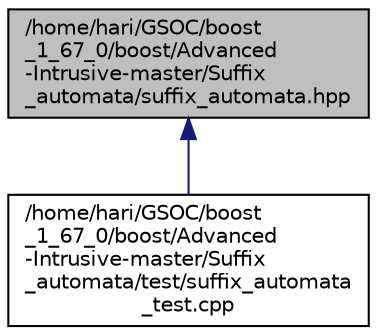 digraph "/home/hari/GSOC/boost_1_67_0/boost/Advanced-Intrusive-master/Suffix_automata/suffix_automata.hpp"
{
  edge [fontname="Helvetica",fontsize="10",labelfontname="Helvetica",labelfontsize="10"];
  node [fontname="Helvetica",fontsize="10",shape=record];
  Node34 [label="/home/hari/GSOC/boost\l_1_67_0/boost/Advanced\l-Intrusive-master/Suffix\l_automata/suffix_automata.hpp",height=0.2,width=0.4,color="black", fillcolor="grey75", style="filled", fontcolor="black"];
  Node34 -> Node35 [dir="back",color="midnightblue",fontsize="10",style="solid",fontname="Helvetica"];
  Node35 [label="/home/hari/GSOC/boost\l_1_67_0/boost/Advanced\l-Intrusive-master/Suffix\l_automata/test/suffix_automata\l_test.cpp",height=0.2,width=0.4,color="black", fillcolor="white", style="filled",URL="$suffix__automata__test_8cpp.html"];
}
